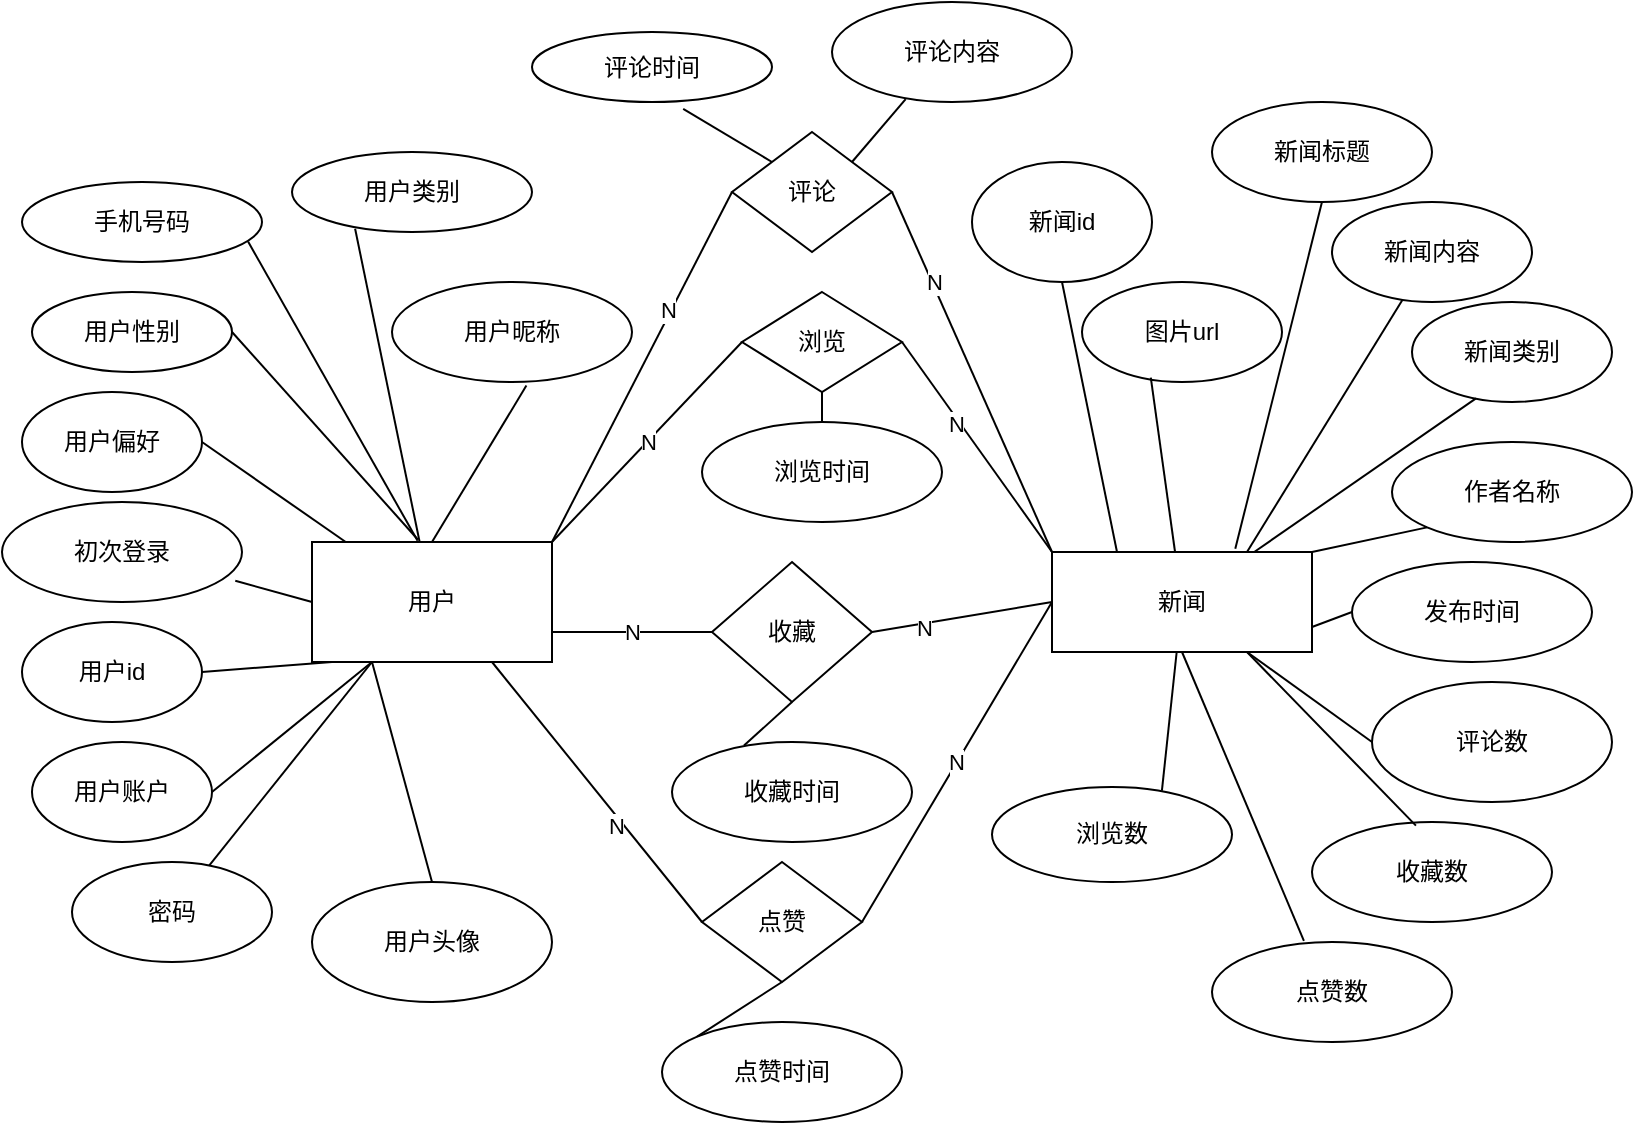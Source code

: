 <mxfile version="20.3.3" type="github">
  <diagram id="R2lEEEUBdFMjLlhIrx00" name="Page-1">
    <mxGraphModel dx="1038" dy="547" grid="1" gridSize="10" guides="1" tooltips="1" connect="1" arrows="1" fold="1" page="1" pageScale="1" pageWidth="850" pageHeight="1100" math="0" shadow="0" extFonts="Permanent Marker^https://fonts.googleapis.com/css?family=Permanent+Marker">
      <root>
        <mxCell id="0" />
        <mxCell id="1" parent="0" />
        <mxCell id="OrXHp6-G33Mb6gZPY3T2-1" value="用户" style="rounded=0;whiteSpace=wrap;html=1;" vertex="1" parent="1">
          <mxGeometry x="190" y="290" width="120" height="60" as="geometry" />
        </mxCell>
        <mxCell id="OrXHp6-G33Mb6gZPY3T2-4" value="用户账户" style="ellipse;whiteSpace=wrap;html=1;" vertex="1" parent="1">
          <mxGeometry x="50" y="390" width="90" height="50" as="geometry" />
        </mxCell>
        <mxCell id="OrXHp6-G33Mb6gZPY3T2-5" value="用户id" style="ellipse;whiteSpace=wrap;html=1;" vertex="1" parent="1">
          <mxGeometry x="45" y="330" width="90" height="50" as="geometry" />
        </mxCell>
        <mxCell id="OrXHp6-G33Mb6gZPY3T2-6" value="密码" style="ellipse;whiteSpace=wrap;html=1;" vertex="1" parent="1">
          <mxGeometry x="70" y="450" width="100" height="50" as="geometry" />
        </mxCell>
        <mxCell id="OrXHp6-G33Mb6gZPY3T2-7" value="手机号码" style="ellipse;whiteSpace=wrap;html=1;" vertex="1" parent="1">
          <mxGeometry x="45" y="110" width="120" height="40" as="geometry" />
        </mxCell>
        <mxCell id="OrXHp6-G33Mb6gZPY3T2-8" value="用户昵称" style="ellipse;whiteSpace=wrap;html=1;" vertex="1" parent="1">
          <mxGeometry x="230" y="160" width="120" height="50" as="geometry" />
        </mxCell>
        <mxCell id="OrXHp6-G33Mb6gZPY3T2-9" value="用户头像" style="ellipse;whiteSpace=wrap;html=1;" vertex="1" parent="1">
          <mxGeometry x="190" y="460" width="120" height="60" as="geometry" />
        </mxCell>
        <mxCell id="OrXHp6-G33Mb6gZPY3T2-10" value="用户性别" style="ellipse;whiteSpace=wrap;html=1;" vertex="1" parent="1">
          <mxGeometry x="50" y="165" width="100" height="40" as="geometry" />
        </mxCell>
        <mxCell id="OrXHp6-G33Mb6gZPY3T2-12" value="用户偏好" style="ellipse;whiteSpace=wrap;html=1;" vertex="1" parent="1">
          <mxGeometry x="45" y="215" width="90" height="50" as="geometry" />
        </mxCell>
        <mxCell id="OrXHp6-G33Mb6gZPY3T2-13" value="初次登录" style="ellipse;whiteSpace=wrap;html=1;" vertex="1" parent="1">
          <mxGeometry x="35" y="270" width="120" height="50" as="geometry" />
        </mxCell>
        <mxCell id="OrXHp6-G33Mb6gZPY3T2-14" value="用户类别" style="ellipse;whiteSpace=wrap;html=1;" vertex="1" parent="1">
          <mxGeometry x="180" y="95" width="120" height="40" as="geometry" />
        </mxCell>
        <mxCell id="OrXHp6-G33Mb6gZPY3T2-18" style="edgeStyle=orthogonalEdgeStyle;rounded=0;orthogonalLoop=1;jettySize=auto;html=1;exitX=0.5;exitY=1;exitDx=0;exitDy=0;" edge="1" parent="1" source="OrXHp6-G33Mb6gZPY3T2-8" target="OrXHp6-G33Mb6gZPY3T2-8">
          <mxGeometry relative="1" as="geometry" />
        </mxCell>
        <mxCell id="OrXHp6-G33Mb6gZPY3T2-19" style="edgeStyle=orthogonalEdgeStyle;rounded=0;orthogonalLoop=1;jettySize=auto;html=1;exitX=0.5;exitY=1;exitDx=0;exitDy=0;" edge="1" parent="1" source="OrXHp6-G33Mb6gZPY3T2-7" target="OrXHp6-G33Mb6gZPY3T2-7">
          <mxGeometry relative="1" as="geometry" />
        </mxCell>
        <mxCell id="OrXHp6-G33Mb6gZPY3T2-20" style="edgeStyle=orthogonalEdgeStyle;rounded=0;orthogonalLoop=1;jettySize=auto;html=1;exitX=0.5;exitY=1;exitDx=0;exitDy=0;" edge="1" parent="1" source="OrXHp6-G33Mb6gZPY3T2-9" target="OrXHp6-G33Mb6gZPY3T2-9">
          <mxGeometry relative="1" as="geometry" />
        </mxCell>
        <mxCell id="OrXHp6-G33Mb6gZPY3T2-21" value="新闻" style="rounded=0;whiteSpace=wrap;html=1;" vertex="1" parent="1">
          <mxGeometry x="560" y="295" width="130" height="50" as="geometry" />
        </mxCell>
        <mxCell id="OrXHp6-G33Mb6gZPY3T2-22" value="评论" style="rhombus;whiteSpace=wrap;html=1;" vertex="1" parent="1">
          <mxGeometry x="400" y="85" width="80" height="60" as="geometry" />
        </mxCell>
        <mxCell id="OrXHp6-G33Mb6gZPY3T2-24" value="浏览" style="rhombus;whiteSpace=wrap;html=1;" vertex="1" parent="1">
          <mxGeometry x="405" y="165" width="80" height="50" as="geometry" />
        </mxCell>
        <mxCell id="OrXHp6-G33Mb6gZPY3T2-25" value="点赞" style="rhombus;whiteSpace=wrap;html=1;" vertex="1" parent="1">
          <mxGeometry x="385" y="450" width="80" height="60" as="geometry" />
        </mxCell>
        <mxCell id="OrXHp6-G33Mb6gZPY3T2-26" value="新闻id" style="ellipse;whiteSpace=wrap;html=1;" vertex="1" parent="1">
          <mxGeometry x="520" y="100" width="90" height="60" as="geometry" />
        </mxCell>
        <mxCell id="OrXHp6-G33Mb6gZPY3T2-27" value="新闻标题" style="ellipse;whiteSpace=wrap;html=1;" vertex="1" parent="1">
          <mxGeometry x="640" y="70" width="110" height="50" as="geometry" />
        </mxCell>
        <mxCell id="OrXHp6-G33Mb6gZPY3T2-28" value="新闻内容" style="ellipse;whiteSpace=wrap;html=1;" vertex="1" parent="1">
          <mxGeometry x="700" y="120" width="100" height="50" as="geometry" />
        </mxCell>
        <mxCell id="OrXHp6-G33Mb6gZPY3T2-29" value="图片url" style="ellipse;whiteSpace=wrap;html=1;" vertex="1" parent="1">
          <mxGeometry x="575" y="160" width="100" height="50" as="geometry" />
        </mxCell>
        <mxCell id="OrXHp6-G33Mb6gZPY3T2-30" value="评论内容" style="ellipse;whiteSpace=wrap;html=1;" vertex="1" parent="1">
          <mxGeometry x="450" y="20" width="120" height="50" as="geometry" />
        </mxCell>
        <mxCell id="OrXHp6-G33Mb6gZPY3T2-31" value="新闻类别" style="ellipse;whiteSpace=wrap;html=1;" vertex="1" parent="1">
          <mxGeometry x="740" y="170" width="100" height="50" as="geometry" />
        </mxCell>
        <mxCell id="OrXHp6-G33Mb6gZPY3T2-32" value="作者名称" style="ellipse;whiteSpace=wrap;html=1;" vertex="1" parent="1">
          <mxGeometry x="730" y="240" width="120" height="50" as="geometry" />
        </mxCell>
        <mxCell id="OrXHp6-G33Mb6gZPY3T2-45" style="edgeStyle=orthogonalEdgeStyle;rounded=0;orthogonalLoop=1;jettySize=auto;html=1;exitX=0.5;exitY=1;exitDx=0;exitDy=0;" edge="1" parent="1" source="OrXHp6-G33Mb6gZPY3T2-22" target="OrXHp6-G33Mb6gZPY3T2-22">
          <mxGeometry relative="1" as="geometry" />
        </mxCell>
        <mxCell id="OrXHp6-G33Mb6gZPY3T2-47" style="edgeStyle=orthogonalEdgeStyle;rounded=0;orthogonalLoop=1;jettySize=auto;html=1;exitX=0.5;exitY=1;exitDx=0;exitDy=0;" edge="1" parent="1" source="OrXHp6-G33Mb6gZPY3T2-24" target="OrXHp6-G33Mb6gZPY3T2-24">
          <mxGeometry relative="1" as="geometry" />
        </mxCell>
        <mxCell id="OrXHp6-G33Mb6gZPY3T2-49" value="浏览数" style="ellipse;whiteSpace=wrap;html=1;" vertex="1" parent="1">
          <mxGeometry x="530" y="412.5" width="120" height="47.5" as="geometry" />
        </mxCell>
        <mxCell id="OrXHp6-G33Mb6gZPY3T2-50" value="发布时间" style="ellipse;whiteSpace=wrap;html=1;" vertex="1" parent="1">
          <mxGeometry x="710" y="300" width="120" height="50" as="geometry" />
        </mxCell>
        <mxCell id="OrXHp6-G33Mb6gZPY3T2-51" value="收藏数" style="ellipse;whiteSpace=wrap;html=1;" vertex="1" parent="1">
          <mxGeometry x="690" y="430" width="120" height="50" as="geometry" />
        </mxCell>
        <mxCell id="OrXHp6-G33Mb6gZPY3T2-52" value="点赞数" style="ellipse;whiteSpace=wrap;html=1;" vertex="1" parent="1">
          <mxGeometry x="640" y="490" width="120" height="50" as="geometry" />
        </mxCell>
        <mxCell id="OrXHp6-G33Mb6gZPY3T2-53" value="评论数" style="ellipse;whiteSpace=wrap;html=1;" vertex="1" parent="1">
          <mxGeometry x="720" y="360" width="120" height="60" as="geometry" />
        </mxCell>
        <mxCell id="OrXHp6-G33Mb6gZPY3T2-54" value="点赞时间" style="ellipse;whiteSpace=wrap;html=1;" vertex="1" parent="1">
          <mxGeometry x="365" y="530" width="120" height="50" as="geometry" />
        </mxCell>
        <mxCell id="OrXHp6-G33Mb6gZPY3T2-55" value="浏览时间" style="ellipse;whiteSpace=wrap;html=1;" vertex="1" parent="1">
          <mxGeometry x="385" y="230" width="120" height="50" as="geometry" />
        </mxCell>
        <mxCell id="OrXHp6-G33Mb6gZPY3T2-56" value="评论时间" style="ellipse;whiteSpace=wrap;html=1;" vertex="1" parent="1">
          <mxGeometry x="300" y="35" width="120" height="35" as="geometry" />
        </mxCell>
        <mxCell id="OrXHp6-G33Mb6gZPY3T2-57" value="收藏时间" style="ellipse;whiteSpace=wrap;html=1;" vertex="1" parent="1">
          <mxGeometry x="370" y="390" width="120" height="50" as="geometry" />
        </mxCell>
        <mxCell id="OrXHp6-G33Mb6gZPY3T2-58" style="edgeStyle=orthogonalEdgeStyle;rounded=0;orthogonalLoop=1;jettySize=auto;html=1;exitX=0.5;exitY=1;exitDx=0;exitDy=0;" edge="1" parent="1" source="OrXHp6-G33Mb6gZPY3T2-22" target="OrXHp6-G33Mb6gZPY3T2-22">
          <mxGeometry relative="1" as="geometry" />
        </mxCell>
        <mxCell id="OrXHp6-G33Mb6gZPY3T2-61" style="edgeStyle=orthogonalEdgeStyle;rounded=0;orthogonalLoop=1;jettySize=auto;html=1;exitX=0.5;exitY=1;exitDx=0;exitDy=0;" edge="1" parent="1" source="OrXHp6-G33Mb6gZPY3T2-27" target="OrXHp6-G33Mb6gZPY3T2-27">
          <mxGeometry relative="1" as="geometry" />
        </mxCell>
        <mxCell id="OrXHp6-G33Mb6gZPY3T2-63" style="edgeStyle=orthogonalEdgeStyle;rounded=0;orthogonalLoop=1;jettySize=auto;html=1;exitX=0.5;exitY=1;exitDx=0;exitDy=0;" edge="1" parent="1" source="OrXHp6-G33Mb6gZPY3T2-29" target="OrXHp6-G33Mb6gZPY3T2-29">
          <mxGeometry relative="1" as="geometry" />
        </mxCell>
        <mxCell id="OrXHp6-G33Mb6gZPY3T2-77" value="收藏" style="rhombus;whiteSpace=wrap;html=1;" vertex="1" parent="1">
          <mxGeometry x="390" y="300" width="80" height="70" as="geometry" />
        </mxCell>
        <mxCell id="OrXHp6-G33Mb6gZPY3T2-81" value="" style="endArrow=none;html=1;rounded=0;entryX=0;entryY=0.5;entryDx=0;entryDy=0;exitX=1;exitY=0;exitDx=0;exitDy=0;" edge="1" parent="1" source="OrXHp6-G33Mb6gZPY3T2-1" target="OrXHp6-G33Mb6gZPY3T2-22">
          <mxGeometry width="50" height="50" relative="1" as="geometry">
            <mxPoint x="410" y="350" as="sourcePoint" />
            <mxPoint x="460" y="300" as="targetPoint" />
          </mxGeometry>
        </mxCell>
        <mxCell id="OrXHp6-G33Mb6gZPY3T2-124" value="N" style="edgeLabel;html=1;align=center;verticalAlign=middle;resizable=0;points=[];" vertex="1" connectable="0" parent="OrXHp6-G33Mb6gZPY3T2-81">
          <mxGeometry x="0.314" y="2" relative="1" as="geometry">
            <mxPoint as="offset" />
          </mxGeometry>
        </mxCell>
        <mxCell id="OrXHp6-G33Mb6gZPY3T2-82" value="" style="endArrow=none;html=1;rounded=0;entryX=1;entryY=0.5;entryDx=0;entryDy=0;exitX=0;exitY=0;exitDx=0;exitDy=0;" edge="1" parent="1" source="OrXHp6-G33Mb6gZPY3T2-21" target="OrXHp6-G33Mb6gZPY3T2-22">
          <mxGeometry width="50" height="50" relative="1" as="geometry">
            <mxPoint x="560" y="290" as="sourcePoint" />
            <mxPoint x="460" y="300" as="targetPoint" />
          </mxGeometry>
        </mxCell>
        <mxCell id="OrXHp6-G33Mb6gZPY3T2-125" value="N" style="edgeLabel;html=1;align=center;verticalAlign=middle;resizable=0;points=[];" vertex="1" connectable="0" parent="OrXHp6-G33Mb6gZPY3T2-82">
          <mxGeometry x="0.508" y="-1" relative="1" as="geometry">
            <mxPoint y="1" as="offset" />
          </mxGeometry>
        </mxCell>
        <mxCell id="OrXHp6-G33Mb6gZPY3T2-83" value="N" style="endArrow=none;html=1;rounded=0;entryX=0;entryY=0.5;entryDx=0;entryDy=0;" edge="1" parent="1" target="OrXHp6-G33Mb6gZPY3T2-24">
          <mxGeometry width="50" height="50" relative="1" as="geometry">
            <mxPoint x="310" y="290" as="sourcePoint" />
            <mxPoint x="460" y="200" as="targetPoint" />
          </mxGeometry>
        </mxCell>
        <mxCell id="OrXHp6-G33Mb6gZPY3T2-84" value="" style="endArrow=none;html=1;rounded=0;entryX=1;entryY=0.5;entryDx=0;entryDy=0;exitX=0;exitY=0;exitDx=0;exitDy=0;" edge="1" parent="1" source="OrXHp6-G33Mb6gZPY3T2-21" target="OrXHp6-G33Mb6gZPY3T2-24">
          <mxGeometry width="50" height="50" relative="1" as="geometry">
            <mxPoint x="560" y="290" as="sourcePoint" />
            <mxPoint x="460" y="200" as="targetPoint" />
          </mxGeometry>
        </mxCell>
        <mxCell id="OrXHp6-G33Mb6gZPY3T2-126" value="N" style="edgeLabel;html=1;align=center;verticalAlign=middle;resizable=0;points=[];" vertex="1" connectable="0" parent="OrXHp6-G33Mb6gZPY3T2-84">
          <mxGeometry x="0.238" y="2" relative="1" as="geometry">
            <mxPoint as="offset" />
          </mxGeometry>
        </mxCell>
        <mxCell id="OrXHp6-G33Mb6gZPY3T2-85" value="N" style="endArrow=none;html=1;rounded=0;entryX=1;entryY=0.75;entryDx=0;entryDy=0;exitX=0;exitY=0.5;exitDx=0;exitDy=0;" edge="1" parent="1" source="OrXHp6-G33Mb6gZPY3T2-77" target="OrXHp6-G33Mb6gZPY3T2-1">
          <mxGeometry width="50" height="50" relative="1" as="geometry">
            <mxPoint x="410" y="350" as="sourcePoint" />
            <mxPoint x="460" y="300" as="targetPoint" />
          </mxGeometry>
        </mxCell>
        <mxCell id="OrXHp6-G33Mb6gZPY3T2-86" value="" style="endArrow=none;html=1;rounded=0;entryX=0;entryY=0.5;entryDx=0;entryDy=0;exitX=1;exitY=0.5;exitDx=0;exitDy=0;" edge="1" parent="1" source="OrXHp6-G33Mb6gZPY3T2-77" target="OrXHp6-G33Mb6gZPY3T2-21">
          <mxGeometry width="50" height="50" relative="1" as="geometry">
            <mxPoint x="410" y="350" as="sourcePoint" />
            <mxPoint x="460" y="300" as="targetPoint" />
          </mxGeometry>
        </mxCell>
        <mxCell id="OrXHp6-G33Mb6gZPY3T2-123" value="N" style="edgeLabel;html=1;align=center;verticalAlign=middle;resizable=0;points=[];" vertex="1" connectable="0" parent="OrXHp6-G33Mb6gZPY3T2-86">
          <mxGeometry x="-0.426" y="-2" relative="1" as="geometry">
            <mxPoint as="offset" />
          </mxGeometry>
        </mxCell>
        <mxCell id="OrXHp6-G33Mb6gZPY3T2-87" value="" style="endArrow=none;html=1;rounded=0;entryX=0.75;entryY=1;entryDx=0;entryDy=0;exitX=0;exitY=0.5;exitDx=0;exitDy=0;" edge="1" parent="1" source="OrXHp6-G33Mb6gZPY3T2-25" target="OrXHp6-G33Mb6gZPY3T2-1">
          <mxGeometry width="50" height="50" relative="1" as="geometry">
            <mxPoint x="410" y="350" as="sourcePoint" />
            <mxPoint x="460" y="300" as="targetPoint" />
          </mxGeometry>
        </mxCell>
        <mxCell id="OrXHp6-G33Mb6gZPY3T2-122" value="N" style="edgeLabel;html=1;align=center;verticalAlign=middle;resizable=0;points=[];" vertex="1" connectable="0" parent="OrXHp6-G33Mb6gZPY3T2-87">
          <mxGeometry x="-0.231" y="3" relative="1" as="geometry">
            <mxPoint as="offset" />
          </mxGeometry>
        </mxCell>
        <mxCell id="OrXHp6-G33Mb6gZPY3T2-88" value="N" style="endArrow=none;html=1;rounded=0;exitX=1;exitY=0.5;exitDx=0;exitDy=0;" edge="1" parent="1" source="OrXHp6-G33Mb6gZPY3T2-25">
          <mxGeometry width="50" height="50" relative="1" as="geometry">
            <mxPoint x="410" y="350" as="sourcePoint" />
            <mxPoint x="560" y="320" as="targetPoint" />
          </mxGeometry>
        </mxCell>
        <mxCell id="OrXHp6-G33Mb6gZPY3T2-89" value="" style="endArrow=none;html=1;rounded=0;entryX=0.56;entryY=1.036;entryDx=0;entryDy=0;entryPerimeter=0;exitX=0.5;exitY=0;exitDx=0;exitDy=0;" edge="1" parent="1" source="OrXHp6-G33Mb6gZPY3T2-1" target="OrXHp6-G33Mb6gZPY3T2-8">
          <mxGeometry width="50" height="50" relative="1" as="geometry">
            <mxPoint x="410" y="350" as="sourcePoint" />
            <mxPoint x="460" y="300" as="targetPoint" />
          </mxGeometry>
        </mxCell>
        <mxCell id="OrXHp6-G33Mb6gZPY3T2-90" value="" style="endArrow=none;html=1;rounded=0;entryX=0.263;entryY=0.96;entryDx=0;entryDy=0;entryPerimeter=0;" edge="1" parent="1" source="OrXHp6-G33Mb6gZPY3T2-1" target="OrXHp6-G33Mb6gZPY3T2-14">
          <mxGeometry width="50" height="50" relative="1" as="geometry">
            <mxPoint x="410" y="350" as="sourcePoint" />
            <mxPoint x="460" y="300" as="targetPoint" />
          </mxGeometry>
        </mxCell>
        <mxCell id="OrXHp6-G33Mb6gZPY3T2-91" value="" style="endArrow=none;html=1;rounded=0;entryX=0.942;entryY=0.745;entryDx=0;entryDy=0;entryPerimeter=0;exitX=0.44;exitY=-0.01;exitDx=0;exitDy=0;exitPerimeter=0;" edge="1" parent="1" source="OrXHp6-G33Mb6gZPY3T2-1" target="OrXHp6-G33Mb6gZPY3T2-7">
          <mxGeometry width="50" height="50" relative="1" as="geometry">
            <mxPoint x="410" y="350" as="sourcePoint" />
            <mxPoint x="460" y="300" as="targetPoint" />
          </mxGeometry>
        </mxCell>
        <mxCell id="OrXHp6-G33Mb6gZPY3T2-92" value="" style="endArrow=none;html=1;rounded=0;entryX=1;entryY=0.5;entryDx=0;entryDy=0;exitX=0.44;exitY=-0.023;exitDx=0;exitDy=0;exitPerimeter=0;" edge="1" parent="1" source="OrXHp6-G33Mb6gZPY3T2-1" target="OrXHp6-G33Mb6gZPY3T2-10">
          <mxGeometry width="50" height="50" relative="1" as="geometry">
            <mxPoint x="410" y="350" as="sourcePoint" />
            <mxPoint x="460" y="300" as="targetPoint" />
          </mxGeometry>
        </mxCell>
        <mxCell id="OrXHp6-G33Mb6gZPY3T2-93" value="" style="endArrow=none;html=1;rounded=0;entryX=1;entryY=0.5;entryDx=0;entryDy=0;" edge="1" parent="1" source="OrXHp6-G33Mb6gZPY3T2-1" target="OrXHp6-G33Mb6gZPY3T2-12">
          <mxGeometry width="50" height="50" relative="1" as="geometry">
            <mxPoint x="410" y="350" as="sourcePoint" />
            <mxPoint x="460" y="300" as="targetPoint" />
          </mxGeometry>
        </mxCell>
        <mxCell id="OrXHp6-G33Mb6gZPY3T2-94" value="" style="endArrow=none;html=1;rounded=0;entryX=0.972;entryY=0.788;entryDx=0;entryDy=0;entryPerimeter=0;exitX=0;exitY=0.5;exitDx=0;exitDy=0;" edge="1" parent="1" source="OrXHp6-G33Mb6gZPY3T2-1" target="OrXHp6-G33Mb6gZPY3T2-13">
          <mxGeometry width="50" height="50" relative="1" as="geometry">
            <mxPoint x="410" y="350" as="sourcePoint" />
            <mxPoint x="460" y="300" as="targetPoint" />
          </mxGeometry>
        </mxCell>
        <mxCell id="OrXHp6-G33Mb6gZPY3T2-95" value="" style="endArrow=none;html=1;rounded=0;entryX=1;entryY=0.5;entryDx=0;entryDy=0;" edge="1" parent="1" target="OrXHp6-G33Mb6gZPY3T2-5">
          <mxGeometry width="50" height="50" relative="1" as="geometry">
            <mxPoint x="200" y="350" as="sourcePoint" />
            <mxPoint x="460" y="300" as="targetPoint" />
          </mxGeometry>
        </mxCell>
        <mxCell id="OrXHp6-G33Mb6gZPY3T2-97" value="" style="endArrow=none;html=1;rounded=0;entryX=1;entryY=0.5;entryDx=0;entryDy=0;exitX=0.25;exitY=1;exitDx=0;exitDy=0;" edge="1" parent="1" source="OrXHp6-G33Mb6gZPY3T2-1" target="OrXHp6-G33Mb6gZPY3T2-4">
          <mxGeometry width="50" height="50" relative="1" as="geometry">
            <mxPoint x="410" y="350" as="sourcePoint" />
            <mxPoint x="460" y="300" as="targetPoint" />
          </mxGeometry>
        </mxCell>
        <mxCell id="OrXHp6-G33Mb6gZPY3T2-101" value="" style="endArrow=none;html=1;rounded=0;" edge="1" parent="1" source="OrXHp6-G33Mb6gZPY3T2-6">
          <mxGeometry width="50" height="50" relative="1" as="geometry">
            <mxPoint x="410" y="350" as="sourcePoint" />
            <mxPoint x="220" y="350" as="targetPoint" />
          </mxGeometry>
        </mxCell>
        <mxCell id="OrXHp6-G33Mb6gZPY3T2-102" value="" style="endArrow=none;html=1;rounded=0;entryX=0.25;entryY=1;entryDx=0;entryDy=0;exitX=0.5;exitY=0;exitDx=0;exitDy=0;" edge="1" parent="1" source="OrXHp6-G33Mb6gZPY3T2-9" target="OrXHp6-G33Mb6gZPY3T2-1">
          <mxGeometry width="50" height="50" relative="1" as="geometry">
            <mxPoint x="410" y="350" as="sourcePoint" />
            <mxPoint x="460" y="300" as="targetPoint" />
          </mxGeometry>
        </mxCell>
        <mxCell id="OrXHp6-G33Mb6gZPY3T2-106" value="" style="endArrow=none;html=1;rounded=0;exitX=0.5;exitY=1;exitDx=0;exitDy=0;" edge="1" parent="1" source="OrXHp6-G33Mb6gZPY3T2-24" target="OrXHp6-G33Mb6gZPY3T2-55">
          <mxGeometry width="50" height="50" relative="1" as="geometry">
            <mxPoint x="410" y="350" as="sourcePoint" />
            <mxPoint x="460" y="300" as="targetPoint" />
          </mxGeometry>
        </mxCell>
        <mxCell id="OrXHp6-G33Mb6gZPY3T2-107" value="" style="endArrow=none;html=1;rounded=0;entryX=0.63;entryY=1.097;entryDx=0;entryDy=0;entryPerimeter=0;exitX=0;exitY=0;exitDx=0;exitDy=0;" edge="1" parent="1" source="OrXHp6-G33Mb6gZPY3T2-22" target="OrXHp6-G33Mb6gZPY3T2-56">
          <mxGeometry width="50" height="50" relative="1" as="geometry">
            <mxPoint x="410" y="350" as="sourcePoint" />
            <mxPoint x="460" y="300" as="targetPoint" />
          </mxGeometry>
        </mxCell>
        <mxCell id="OrXHp6-G33Mb6gZPY3T2-108" value="" style="endArrow=none;html=1;rounded=0;entryX=0.307;entryY=0.972;entryDx=0;entryDy=0;entryPerimeter=0;exitX=1;exitY=0;exitDx=0;exitDy=0;" edge="1" parent="1" source="OrXHp6-G33Mb6gZPY3T2-22" target="OrXHp6-G33Mb6gZPY3T2-30">
          <mxGeometry width="50" height="50" relative="1" as="geometry">
            <mxPoint x="410" y="250" as="sourcePoint" />
            <mxPoint x="460" y="200" as="targetPoint" />
          </mxGeometry>
        </mxCell>
        <mxCell id="OrXHp6-G33Mb6gZPY3T2-109" value="" style="endArrow=none;html=1;rounded=0;entryX=0.5;entryY=1;entryDx=0;entryDy=0;exitX=0.3;exitY=0.036;exitDx=0;exitDy=0;exitPerimeter=0;" edge="1" parent="1" source="OrXHp6-G33Mb6gZPY3T2-57" target="OrXHp6-G33Mb6gZPY3T2-77">
          <mxGeometry width="50" height="50" relative="1" as="geometry">
            <mxPoint x="410" y="350" as="sourcePoint" />
            <mxPoint x="460" y="300" as="targetPoint" />
          </mxGeometry>
        </mxCell>
        <mxCell id="OrXHp6-G33Mb6gZPY3T2-110" value="" style="endArrow=none;html=1;rounded=0;entryX=0.5;entryY=1;entryDx=0;entryDy=0;exitX=0;exitY=0;exitDx=0;exitDy=0;" edge="1" parent="1" source="OrXHp6-G33Mb6gZPY3T2-54" target="OrXHp6-G33Mb6gZPY3T2-25">
          <mxGeometry width="50" height="50" relative="1" as="geometry">
            <mxPoint x="410" y="450" as="sourcePoint" />
            <mxPoint x="460" y="400" as="targetPoint" />
          </mxGeometry>
        </mxCell>
        <mxCell id="OrXHp6-G33Mb6gZPY3T2-111" value="" style="endArrow=none;html=1;rounded=0;entryX=0.344;entryY=0.956;entryDx=0;entryDy=0;entryPerimeter=0;" edge="1" parent="1" source="OrXHp6-G33Mb6gZPY3T2-21" target="OrXHp6-G33Mb6gZPY3T2-29">
          <mxGeometry width="50" height="50" relative="1" as="geometry">
            <mxPoint x="410" y="350" as="sourcePoint" />
            <mxPoint x="460" y="300" as="targetPoint" />
          </mxGeometry>
        </mxCell>
        <mxCell id="OrXHp6-G33Mb6gZPY3T2-112" value="" style="endArrow=none;html=1;rounded=0;entryX=0.5;entryY=1;entryDx=0;entryDy=0;exitX=0.25;exitY=0;exitDx=0;exitDy=0;" edge="1" parent="1" source="OrXHp6-G33Mb6gZPY3T2-21" target="OrXHp6-G33Mb6gZPY3T2-26">
          <mxGeometry width="50" height="50" relative="1" as="geometry">
            <mxPoint x="410" y="350" as="sourcePoint" />
            <mxPoint x="460" y="300" as="targetPoint" />
          </mxGeometry>
        </mxCell>
        <mxCell id="OrXHp6-G33Mb6gZPY3T2-113" value="" style="endArrow=none;html=1;rounded=0;entryX=0.32;entryY=0.964;entryDx=0;entryDy=0;entryPerimeter=0;" edge="1" parent="1" source="OrXHp6-G33Mb6gZPY3T2-21" target="OrXHp6-G33Mb6gZPY3T2-31">
          <mxGeometry width="50" height="50" relative="1" as="geometry">
            <mxPoint x="410" y="350" as="sourcePoint" />
            <mxPoint x="460" y="300" as="targetPoint" />
          </mxGeometry>
        </mxCell>
        <mxCell id="OrXHp6-G33Mb6gZPY3T2-114" value="" style="endArrow=none;html=1;rounded=0;entryX=0.5;entryY=1;entryDx=0;entryDy=0;exitX=0.705;exitY=-0.032;exitDx=0;exitDy=0;exitPerimeter=0;" edge="1" parent="1" source="OrXHp6-G33Mb6gZPY3T2-21" target="OrXHp6-G33Mb6gZPY3T2-27">
          <mxGeometry width="50" height="50" relative="1" as="geometry">
            <mxPoint x="410" y="350" as="sourcePoint" />
            <mxPoint x="700" y="130" as="targetPoint" />
          </mxGeometry>
        </mxCell>
        <mxCell id="OrXHp6-G33Mb6gZPY3T2-115" value="" style="endArrow=none;html=1;rounded=0;exitX=0.75;exitY=0;exitDx=0;exitDy=0;" edge="1" parent="1" source="OrXHp6-G33Mb6gZPY3T2-21" target="OrXHp6-G33Mb6gZPY3T2-28">
          <mxGeometry width="50" height="50" relative="1" as="geometry">
            <mxPoint x="410" y="350" as="sourcePoint" />
            <mxPoint x="460" y="300" as="targetPoint" />
          </mxGeometry>
        </mxCell>
        <mxCell id="OrXHp6-G33Mb6gZPY3T2-116" value="" style="endArrow=none;html=1;rounded=0;entryX=0;entryY=1;entryDx=0;entryDy=0;exitX=1;exitY=0;exitDx=0;exitDy=0;" edge="1" parent="1" source="OrXHp6-G33Mb6gZPY3T2-21" target="OrXHp6-G33Mb6gZPY3T2-32">
          <mxGeometry width="50" height="50" relative="1" as="geometry">
            <mxPoint x="410" y="350" as="sourcePoint" />
            <mxPoint x="460" y="300" as="targetPoint" />
          </mxGeometry>
        </mxCell>
        <mxCell id="OrXHp6-G33Mb6gZPY3T2-117" value="" style="endArrow=none;html=1;rounded=0;entryX=0;entryY=0.5;entryDx=0;entryDy=0;exitX=1;exitY=0.75;exitDx=0;exitDy=0;" edge="1" parent="1" source="OrXHp6-G33Mb6gZPY3T2-21" target="OrXHp6-G33Mb6gZPY3T2-50">
          <mxGeometry width="50" height="50" relative="1" as="geometry">
            <mxPoint x="410" y="350" as="sourcePoint" />
            <mxPoint x="460" y="300" as="targetPoint" />
          </mxGeometry>
        </mxCell>
        <mxCell id="OrXHp6-G33Mb6gZPY3T2-118" value="" style="endArrow=none;html=1;rounded=0;entryX=0;entryY=0.5;entryDx=0;entryDy=0;exitX=0.75;exitY=1;exitDx=0;exitDy=0;" edge="1" parent="1" source="OrXHp6-G33Mb6gZPY3T2-21" target="OrXHp6-G33Mb6gZPY3T2-53">
          <mxGeometry width="50" height="50" relative="1" as="geometry">
            <mxPoint x="410" y="350" as="sourcePoint" />
            <mxPoint x="460" y="300" as="targetPoint" />
          </mxGeometry>
        </mxCell>
        <mxCell id="OrXHp6-G33Mb6gZPY3T2-119" value="" style="endArrow=none;html=1;rounded=0;entryX=0.433;entryY=0.036;entryDx=0;entryDy=0;entryPerimeter=0;exitX=0.75;exitY=1;exitDx=0;exitDy=0;" edge="1" parent="1" source="OrXHp6-G33Mb6gZPY3T2-21" target="OrXHp6-G33Mb6gZPY3T2-51">
          <mxGeometry width="50" height="50" relative="1" as="geometry">
            <mxPoint x="410" y="350" as="sourcePoint" />
            <mxPoint x="460" y="300" as="targetPoint" />
          </mxGeometry>
        </mxCell>
        <mxCell id="OrXHp6-G33Mb6gZPY3T2-120" value="" style="endArrow=none;html=1;rounded=0;entryX=0.383;entryY=-0.012;entryDx=0;entryDy=0;entryPerimeter=0;exitX=0.5;exitY=1;exitDx=0;exitDy=0;" edge="1" parent="1" source="OrXHp6-G33Mb6gZPY3T2-21" target="OrXHp6-G33Mb6gZPY3T2-52">
          <mxGeometry width="50" height="50" relative="1" as="geometry">
            <mxPoint x="640" y="350" as="sourcePoint" />
            <mxPoint x="460" y="300" as="targetPoint" />
          </mxGeometry>
        </mxCell>
        <mxCell id="OrXHp6-G33Mb6gZPY3T2-121" value="" style="endArrow=none;html=1;rounded=0;entryX=0.708;entryY=0.038;entryDx=0;entryDy=0;entryPerimeter=0;" edge="1" parent="1" source="OrXHp6-G33Mb6gZPY3T2-21" target="OrXHp6-G33Mb6gZPY3T2-49">
          <mxGeometry width="50" height="50" relative="1" as="geometry">
            <mxPoint x="410" y="350" as="sourcePoint" />
            <mxPoint x="460" y="300" as="targetPoint" />
          </mxGeometry>
        </mxCell>
      </root>
    </mxGraphModel>
  </diagram>
</mxfile>
